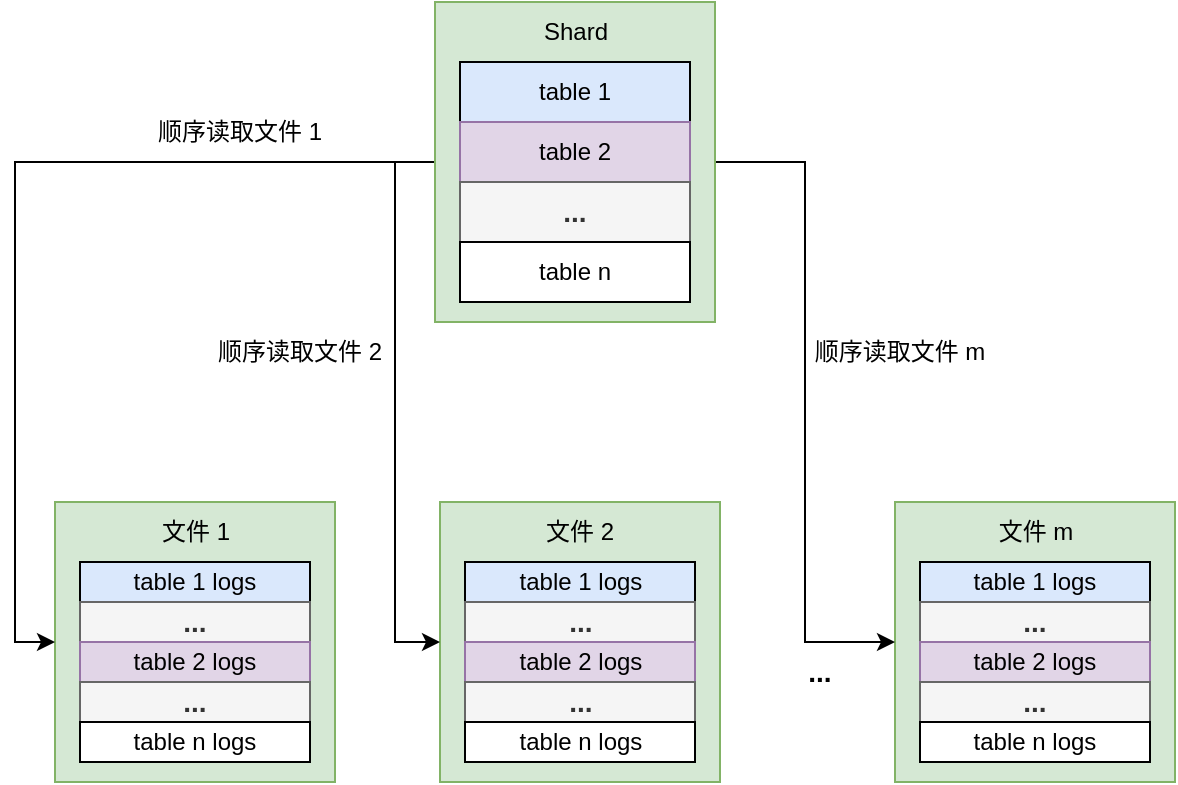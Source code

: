 <mxfile version="21.6.2" type="github">
  <diagram name="第 1 页" id="GNT0aO6SYC5j8JtBL5FU">
    <mxGraphModel dx="1256" dy="571" grid="1" gridSize="10" guides="1" tooltips="1" connect="1" arrows="1" fold="1" page="1" pageScale="1" pageWidth="827" pageHeight="1169" math="0" shadow="0">
      <root>
        <mxCell id="0" />
        <mxCell id="1" parent="0" />
        <mxCell id="uIW3r-pRQoelT44IMbEY-37" value="" style="rounded=0;whiteSpace=wrap;html=1;fillColor=#d5e8d4;strokeColor=#82b366;" vertex="1" parent="1">
          <mxGeometry x="557.5" y="390" width="140" height="140" as="geometry" />
        </mxCell>
        <mxCell id="uIW3r-pRQoelT44IMbEY-36" value="" style="rounded=0;whiteSpace=wrap;html=1;fillColor=#d5e8d4;strokeColor=#82b366;" vertex="1" parent="1">
          <mxGeometry x="330" y="390" width="140" height="140" as="geometry" />
        </mxCell>
        <mxCell id="uIW3r-pRQoelT44IMbEY-35" value="" style="rounded=0;whiteSpace=wrap;html=1;fillColor=#d5e8d4;strokeColor=#82b366;" vertex="1" parent="1">
          <mxGeometry x="137.5" y="390" width="140" height="140" as="geometry" />
        </mxCell>
        <mxCell id="uIW3r-pRQoelT44IMbEY-38" style="edgeStyle=orthogonalEdgeStyle;rounded=0;orthogonalLoop=1;jettySize=auto;html=1;exitX=0;exitY=0.5;exitDx=0;exitDy=0;entryX=0;entryY=0.5;entryDx=0;entryDy=0;" edge="1" parent="1" source="uIW3r-pRQoelT44IMbEY-1" target="uIW3r-pRQoelT44IMbEY-35">
          <mxGeometry relative="1" as="geometry" />
        </mxCell>
        <mxCell id="uIW3r-pRQoelT44IMbEY-39" style="edgeStyle=orthogonalEdgeStyle;rounded=0;orthogonalLoop=1;jettySize=auto;html=1;exitX=0;exitY=0.5;exitDx=0;exitDy=0;entryX=0;entryY=0.5;entryDx=0;entryDy=0;" edge="1" parent="1" source="uIW3r-pRQoelT44IMbEY-1" target="uIW3r-pRQoelT44IMbEY-36">
          <mxGeometry relative="1" as="geometry" />
        </mxCell>
        <mxCell id="uIW3r-pRQoelT44IMbEY-40" style="edgeStyle=orthogonalEdgeStyle;rounded=0;orthogonalLoop=1;jettySize=auto;html=1;exitX=1;exitY=0.5;exitDx=0;exitDy=0;entryX=0;entryY=0.5;entryDx=0;entryDy=0;" edge="1" parent="1" source="uIW3r-pRQoelT44IMbEY-1" target="uIW3r-pRQoelT44IMbEY-37">
          <mxGeometry relative="1" as="geometry" />
        </mxCell>
        <mxCell id="uIW3r-pRQoelT44IMbEY-1" value="" style="rounded=0;whiteSpace=wrap;html=1;fillColor=#d5e8d4;strokeColor=#82b366;" vertex="1" parent="1">
          <mxGeometry x="327.5" y="140" width="140" height="160" as="geometry" />
        </mxCell>
        <mxCell id="uIW3r-pRQoelT44IMbEY-5" value="table 1" style="rounded=0;whiteSpace=wrap;html=1;fillColor=#dae8fc;strokeColor=#000000;" vertex="1" parent="1">
          <mxGeometry x="340" y="170" width="115" height="30" as="geometry" />
        </mxCell>
        <mxCell id="uIW3r-pRQoelT44IMbEY-9" value="table 2" style="rounded=0;whiteSpace=wrap;html=1;fillColor=#e1d5e7;strokeColor=#9673a6;" vertex="1" parent="1">
          <mxGeometry x="340" y="200" width="115" height="30" as="geometry" />
        </mxCell>
        <mxCell id="uIW3r-pRQoelT44IMbEY-10" value="&lt;font style=&quot;font-size: 14px;&quot;&gt;&lt;b&gt;...&lt;/b&gt;&lt;/font&gt;" style="rounded=0;whiteSpace=wrap;html=1;fillColor=#f5f5f5;strokeColor=#666666;fontColor=#333333;" vertex="1" parent="1">
          <mxGeometry x="340" y="230" width="115" height="30" as="geometry" />
        </mxCell>
        <mxCell id="uIW3r-pRQoelT44IMbEY-14" value="table n" style="rounded=0;whiteSpace=wrap;html=1;" vertex="1" parent="1">
          <mxGeometry x="340" y="260" width="115" height="30" as="geometry" />
        </mxCell>
        <mxCell id="uIW3r-pRQoelT44IMbEY-15" value="Shard" style="text;html=1;strokeColor=none;fillColor=none;align=center;verticalAlign=middle;whiteSpace=wrap;rounded=0;" vertex="1" parent="1">
          <mxGeometry x="368" y="140" width="60" height="30" as="geometry" />
        </mxCell>
        <mxCell id="uIW3r-pRQoelT44IMbEY-16" value="table 1 logs" style="rounded=0;whiteSpace=wrap;html=1;fillColor=#dae8fc;strokeColor=#000000;" vertex="1" parent="1">
          <mxGeometry x="150" y="420" width="115" height="20" as="geometry" />
        </mxCell>
        <mxCell id="uIW3r-pRQoelT44IMbEY-17" value="&lt;font style=&quot;font-size: 14px;&quot;&gt;&lt;b&gt;...&lt;/b&gt;&lt;/font&gt;" style="rounded=0;whiteSpace=wrap;html=1;fillColor=#f5f5f5;strokeColor=#666666;fontColor=#333333;" vertex="1" parent="1">
          <mxGeometry x="150" y="440" width="115" height="20" as="geometry" />
        </mxCell>
        <mxCell id="uIW3r-pRQoelT44IMbEY-18" value="table 2 logs" style="rounded=0;whiteSpace=wrap;html=1;fillColor=#e1d5e7;strokeColor=#9673a6;" vertex="1" parent="1">
          <mxGeometry x="150" y="460" width="115" height="20" as="geometry" />
        </mxCell>
        <mxCell id="uIW3r-pRQoelT44IMbEY-19" value="&lt;font style=&quot;font-size: 14px;&quot;&gt;&lt;b&gt;...&lt;/b&gt;&lt;/font&gt;" style="rounded=0;whiteSpace=wrap;html=1;fillColor=#f5f5f5;strokeColor=#666666;fontColor=#333333;" vertex="1" parent="1">
          <mxGeometry x="150" y="480" width="115" height="20" as="geometry" />
        </mxCell>
        <mxCell id="uIW3r-pRQoelT44IMbEY-20" value="table n logs" style="rounded=0;whiteSpace=wrap;html=1;" vertex="1" parent="1">
          <mxGeometry x="150" y="500" width="115" height="20" as="geometry" />
        </mxCell>
        <mxCell id="uIW3r-pRQoelT44IMbEY-21" value="table 1 logs" style="rounded=0;whiteSpace=wrap;html=1;fillColor=#dae8fc;strokeColor=#000000;" vertex="1" parent="1">
          <mxGeometry x="342.5" y="420" width="115" height="20" as="geometry" />
        </mxCell>
        <mxCell id="uIW3r-pRQoelT44IMbEY-22" value="&lt;font style=&quot;font-size: 14px;&quot;&gt;&lt;b&gt;...&lt;/b&gt;&lt;/font&gt;" style="rounded=0;whiteSpace=wrap;html=1;fillColor=#f5f5f5;strokeColor=#666666;fontColor=#333333;" vertex="1" parent="1">
          <mxGeometry x="342.5" y="440" width="115" height="20" as="geometry" />
        </mxCell>
        <mxCell id="uIW3r-pRQoelT44IMbEY-23" value="table 2 logs" style="rounded=0;whiteSpace=wrap;html=1;fillColor=#e1d5e7;strokeColor=#9673a6;" vertex="1" parent="1">
          <mxGeometry x="342.5" y="460" width="115" height="20" as="geometry" />
        </mxCell>
        <mxCell id="uIW3r-pRQoelT44IMbEY-24" value="&lt;font style=&quot;font-size: 14px;&quot;&gt;&lt;b&gt;...&lt;/b&gt;&lt;/font&gt;" style="rounded=0;whiteSpace=wrap;html=1;fillColor=#f5f5f5;strokeColor=#666666;fontColor=#333333;" vertex="1" parent="1">
          <mxGeometry x="342.5" y="480" width="115" height="20" as="geometry" />
        </mxCell>
        <mxCell id="uIW3r-pRQoelT44IMbEY-25" value="table n logs" style="rounded=0;whiteSpace=wrap;html=1;" vertex="1" parent="1">
          <mxGeometry x="342.5" y="500" width="115" height="20" as="geometry" />
        </mxCell>
        <mxCell id="uIW3r-pRQoelT44IMbEY-26" value="table 1 logs" style="rounded=0;whiteSpace=wrap;html=1;fillColor=#dae8fc;strokeColor=#000000;" vertex="1" parent="1">
          <mxGeometry x="570" y="420" width="115" height="20" as="geometry" />
        </mxCell>
        <mxCell id="uIW3r-pRQoelT44IMbEY-27" value="&lt;font style=&quot;font-size: 14px;&quot;&gt;&lt;b&gt;...&lt;/b&gt;&lt;/font&gt;" style="rounded=0;whiteSpace=wrap;html=1;fillColor=#f5f5f5;strokeColor=#666666;fontColor=#333333;" vertex="1" parent="1">
          <mxGeometry x="570" y="440" width="115" height="20" as="geometry" />
        </mxCell>
        <mxCell id="uIW3r-pRQoelT44IMbEY-28" value="table 2 logs" style="rounded=0;whiteSpace=wrap;html=1;fillColor=#e1d5e7;strokeColor=#9673a6;" vertex="1" parent="1">
          <mxGeometry x="570" y="460" width="115" height="20" as="geometry" />
        </mxCell>
        <mxCell id="uIW3r-pRQoelT44IMbEY-29" value="&lt;font style=&quot;font-size: 14px;&quot;&gt;&lt;b&gt;...&lt;/b&gt;&lt;/font&gt;" style="rounded=0;whiteSpace=wrap;html=1;fillColor=#f5f5f5;strokeColor=#666666;fontColor=#333333;" vertex="1" parent="1">
          <mxGeometry x="570" y="480" width="115" height="20" as="geometry" />
        </mxCell>
        <mxCell id="uIW3r-pRQoelT44IMbEY-30" value="table n logs" style="rounded=0;whiteSpace=wrap;html=1;" vertex="1" parent="1">
          <mxGeometry x="570" y="500" width="115" height="20" as="geometry" />
        </mxCell>
        <mxCell id="uIW3r-pRQoelT44IMbEY-31" value="&lt;font style=&quot;font-size: 14px;&quot;&gt;&lt;b&gt;...&lt;/b&gt;&lt;br&gt;&lt;/font&gt;" style="text;html=1;strokeColor=none;fillColor=none;align=center;verticalAlign=middle;whiteSpace=wrap;rounded=0;" vertex="1" parent="1">
          <mxGeometry x="490" y="460" width="60" height="30" as="geometry" />
        </mxCell>
        <mxCell id="uIW3r-pRQoelT44IMbEY-32" value="文件 1" style="text;html=1;strokeColor=none;fillColor=none;align=center;verticalAlign=middle;whiteSpace=wrap;rounded=0;" vertex="1" parent="1">
          <mxGeometry x="177.5" y="390" width="60" height="30" as="geometry" />
        </mxCell>
        <mxCell id="uIW3r-pRQoelT44IMbEY-33" value="文件 2" style="text;html=1;strokeColor=none;fillColor=none;align=center;verticalAlign=middle;whiteSpace=wrap;rounded=0;" vertex="1" parent="1">
          <mxGeometry x="370" y="390" width="60" height="30" as="geometry" />
        </mxCell>
        <mxCell id="uIW3r-pRQoelT44IMbEY-34" value="文件 m" style="text;html=1;strokeColor=none;fillColor=none;align=center;verticalAlign=middle;whiteSpace=wrap;rounded=0;" vertex="1" parent="1">
          <mxGeometry x="597.5" y="390" width="60" height="30" as="geometry" />
        </mxCell>
        <mxCell id="uIW3r-pRQoelT44IMbEY-42" value="顺序读取文件 1" style="text;html=1;strokeColor=none;fillColor=none;align=center;verticalAlign=middle;whiteSpace=wrap;rounded=0;" vertex="1" parent="1">
          <mxGeometry x="180" y="190" width="100" height="30" as="geometry" />
        </mxCell>
        <mxCell id="uIW3r-pRQoelT44IMbEY-43" value="顺序读取文件 2" style="text;html=1;strokeColor=none;fillColor=none;align=center;verticalAlign=middle;whiteSpace=wrap;rounded=0;" vertex="1" parent="1">
          <mxGeometry x="210" y="300" width="100" height="30" as="geometry" />
        </mxCell>
        <mxCell id="uIW3r-pRQoelT44IMbEY-44" value="顺序读取文件 m" style="text;html=1;strokeColor=none;fillColor=none;align=center;verticalAlign=middle;whiteSpace=wrap;rounded=0;" vertex="1" parent="1">
          <mxGeometry x="510" y="300" width="100" height="30" as="geometry" />
        </mxCell>
      </root>
    </mxGraphModel>
  </diagram>
</mxfile>
